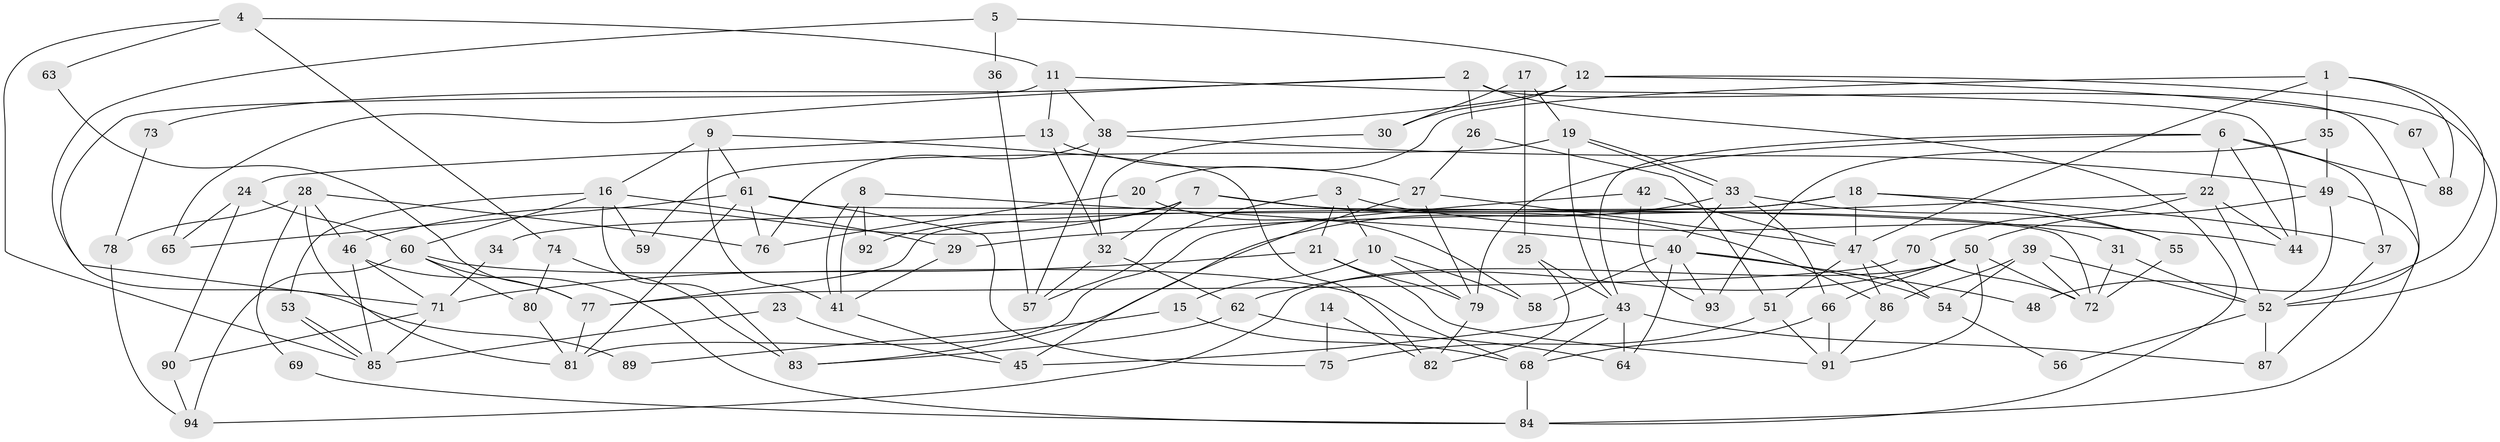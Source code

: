 // Generated by graph-tools (version 1.1) at 2025/15/03/09/25 04:15:15]
// undirected, 94 vertices, 188 edges
graph export_dot {
graph [start="1"]
  node [color=gray90,style=filled];
  1;
  2;
  3;
  4;
  5;
  6;
  7;
  8;
  9;
  10;
  11;
  12;
  13;
  14;
  15;
  16;
  17;
  18;
  19;
  20;
  21;
  22;
  23;
  24;
  25;
  26;
  27;
  28;
  29;
  30;
  31;
  32;
  33;
  34;
  35;
  36;
  37;
  38;
  39;
  40;
  41;
  42;
  43;
  44;
  45;
  46;
  47;
  48;
  49;
  50;
  51;
  52;
  53;
  54;
  55;
  56;
  57;
  58;
  59;
  60;
  61;
  62;
  63;
  64;
  65;
  66;
  67;
  68;
  69;
  70;
  71;
  72;
  73;
  74;
  75;
  76;
  77;
  78;
  79;
  80;
  81;
  82;
  83;
  84;
  85;
  86;
  87;
  88;
  89;
  90;
  91;
  92;
  93;
  94;
  1 -- 47;
  1 -- 20;
  1 -- 35;
  1 -- 48;
  1 -- 88;
  2 -- 52;
  2 -- 65;
  2 -- 26;
  2 -- 73;
  2 -- 84;
  3 -- 21;
  3 -- 44;
  3 -- 10;
  3 -- 57;
  4 -- 11;
  4 -- 85;
  4 -- 63;
  4 -- 74;
  5 -- 12;
  5 -- 71;
  5 -- 36;
  6 -- 22;
  6 -- 37;
  6 -- 43;
  6 -- 44;
  6 -- 79;
  6 -- 88;
  7 -- 86;
  7 -- 32;
  7 -- 31;
  7 -- 46;
  7 -- 92;
  8 -- 41;
  8 -- 41;
  8 -- 40;
  8 -- 92;
  9 -- 61;
  9 -- 16;
  9 -- 41;
  9 -- 82;
  10 -- 79;
  10 -- 15;
  10 -- 58;
  11 -- 13;
  11 -- 38;
  11 -- 44;
  11 -- 89;
  12 -- 38;
  12 -- 52;
  12 -- 30;
  12 -- 67;
  13 -- 32;
  13 -- 24;
  13 -- 27;
  14 -- 82;
  14 -- 75;
  15 -- 68;
  15 -- 89;
  16 -- 29;
  16 -- 60;
  16 -- 53;
  16 -- 59;
  16 -- 83;
  17 -- 25;
  17 -- 19;
  17 -- 30;
  18 -- 77;
  18 -- 47;
  18 -- 34;
  18 -- 37;
  18 -- 55;
  19 -- 33;
  19 -- 33;
  19 -- 43;
  19 -- 59;
  20 -- 58;
  20 -- 76;
  21 -- 91;
  21 -- 71;
  21 -- 79;
  22 -- 44;
  22 -- 52;
  22 -- 29;
  22 -- 70;
  23 -- 45;
  23 -- 85;
  24 -- 90;
  24 -- 60;
  24 -- 65;
  25 -- 43;
  25 -- 82;
  26 -- 27;
  26 -- 51;
  27 -- 79;
  27 -- 45;
  27 -- 47;
  28 -- 81;
  28 -- 46;
  28 -- 69;
  28 -- 76;
  28 -- 78;
  29 -- 41;
  30 -- 32;
  31 -- 72;
  31 -- 52;
  32 -- 62;
  32 -- 57;
  33 -- 83;
  33 -- 40;
  33 -- 55;
  33 -- 66;
  34 -- 71;
  35 -- 49;
  35 -- 93;
  36 -- 57;
  37 -- 87;
  38 -- 57;
  38 -- 49;
  38 -- 76;
  39 -- 72;
  39 -- 86;
  39 -- 52;
  39 -- 54;
  40 -- 93;
  40 -- 48;
  40 -- 54;
  40 -- 58;
  40 -- 64;
  41 -- 45;
  42 -- 47;
  42 -- 81;
  42 -- 93;
  43 -- 45;
  43 -- 64;
  43 -- 68;
  43 -- 87;
  46 -- 84;
  46 -- 71;
  46 -- 85;
  47 -- 54;
  47 -- 51;
  47 -- 86;
  49 -- 52;
  49 -- 84;
  49 -- 50;
  50 -- 66;
  50 -- 62;
  50 -- 72;
  50 -- 91;
  50 -- 94;
  51 -- 75;
  51 -- 91;
  52 -- 56;
  52 -- 87;
  53 -- 85;
  53 -- 85;
  54 -- 56;
  55 -- 72;
  60 -- 68;
  60 -- 77;
  60 -- 80;
  60 -- 94;
  61 -- 72;
  61 -- 76;
  61 -- 65;
  61 -- 75;
  61 -- 81;
  62 -- 64;
  62 -- 83;
  63 -- 77;
  66 -- 91;
  66 -- 68;
  67 -- 88;
  68 -- 84;
  69 -- 84;
  70 -- 72;
  70 -- 77;
  71 -- 85;
  71 -- 90;
  73 -- 78;
  74 -- 83;
  74 -- 80;
  77 -- 81;
  78 -- 94;
  79 -- 82;
  80 -- 81;
  86 -- 91;
  90 -- 94;
}
